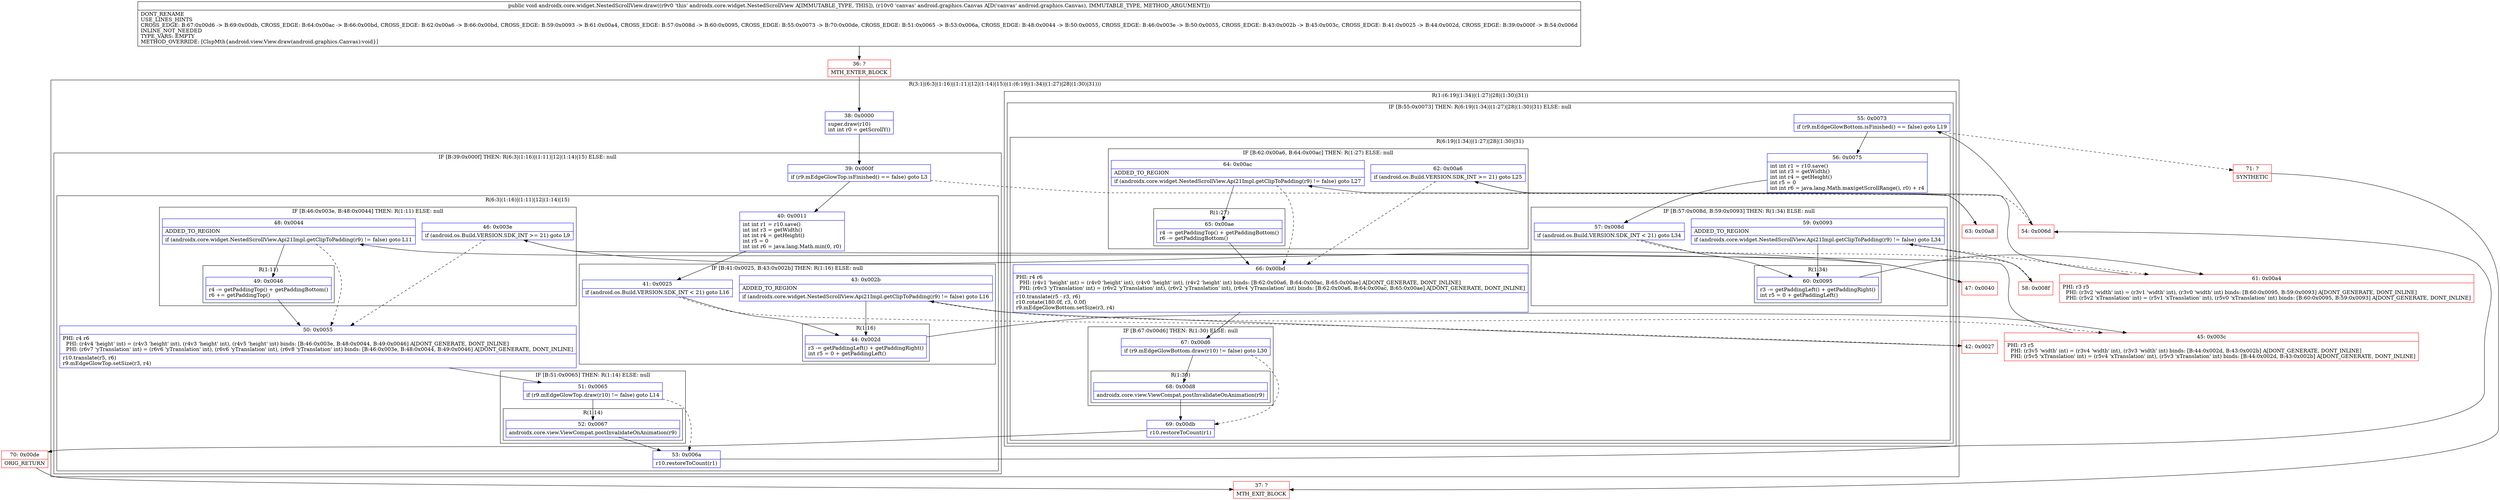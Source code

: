 digraph "CFG forandroidx.core.widget.NestedScrollView.draw(Landroid\/graphics\/Canvas;)V" {
subgraph cluster_Region_2086689680 {
label = "R(3:1|(6:3|(1:16)|(1:11)|12|(1:14)|15)|(1:(6:19|(1:34)|(1:27)|28|(1:30)|31)))";
node [shape=record,color=blue];
Node_38 [shape=record,label="{38\:\ 0x0000|super.draw(r10)\lint int r0 = getScrollY()\l}"];
subgraph cluster_IfRegion_1713179454 {
label = "IF [B:39:0x000f] THEN: R(6:3|(1:16)|(1:11)|12|(1:14)|15) ELSE: null";
node [shape=record,color=blue];
Node_39 [shape=record,label="{39\:\ 0x000f|if (r9.mEdgeGlowTop.isFinished() == false) goto L3\l}"];
subgraph cluster_Region_1038914471 {
label = "R(6:3|(1:16)|(1:11)|12|(1:14)|15)";
node [shape=record,color=blue];
Node_40 [shape=record,label="{40\:\ 0x0011|int int r1 = r10.save()\lint int r3 = getWidth()\lint int r4 = getHeight()\lint r5 = 0\lint int r6 = java.lang.Math.min(0, r0)\l}"];
subgraph cluster_IfRegion_191716508 {
label = "IF [B:41:0x0025, B:43:0x002b] THEN: R(1:16) ELSE: null";
node [shape=record,color=blue];
Node_41 [shape=record,label="{41\:\ 0x0025|if (android.os.Build.VERSION.SDK_INT \< 21) goto L16\l}"];
Node_43 [shape=record,label="{43\:\ 0x002b|ADDED_TO_REGION\l|if (androidx.core.widget.NestedScrollView.Api21Impl.getClipToPadding(r9) != false) goto L16\l}"];
subgraph cluster_Region_579260911 {
label = "R(1:16)";
node [shape=record,color=blue];
Node_44 [shape=record,label="{44\:\ 0x002d|r3 \-= getPaddingLeft() + getPaddingRight()\lint r5 = 0 + getPaddingLeft()\l}"];
}
}
subgraph cluster_IfRegion_267447099 {
label = "IF [B:46:0x003e, B:48:0x0044] THEN: R(1:11) ELSE: null";
node [shape=record,color=blue];
Node_46 [shape=record,label="{46\:\ 0x003e|if (android.os.Build.VERSION.SDK_INT \>= 21) goto L9\l}"];
Node_48 [shape=record,label="{48\:\ 0x0044|ADDED_TO_REGION\l|if (androidx.core.widget.NestedScrollView.Api21Impl.getClipToPadding(r9) != false) goto L11\l}"];
subgraph cluster_Region_787386718 {
label = "R(1:11)";
node [shape=record,color=blue];
Node_49 [shape=record,label="{49\:\ 0x0046|r4 \-= getPaddingTop() + getPaddingBottom()\lr6 += getPaddingTop()\l}"];
}
}
Node_50 [shape=record,label="{50\:\ 0x0055|PHI: r4 r6 \l  PHI: (r4v4 'height' int) = (r4v3 'height' int), (r4v3 'height' int), (r4v5 'height' int) binds: [B:46:0x003e, B:48:0x0044, B:49:0x0046] A[DONT_GENERATE, DONT_INLINE]\l  PHI: (r6v7 'yTranslation' int) = (r6v6 'yTranslation' int), (r6v6 'yTranslation' int), (r6v8 'yTranslation' int) binds: [B:46:0x003e, B:48:0x0044, B:49:0x0046] A[DONT_GENERATE, DONT_INLINE]\l|r10.translate(r5, r6)\lr9.mEdgeGlowTop.setSize(r3, r4)\l}"];
subgraph cluster_IfRegion_58860462 {
label = "IF [B:51:0x0065] THEN: R(1:14) ELSE: null";
node [shape=record,color=blue];
Node_51 [shape=record,label="{51\:\ 0x0065|if (r9.mEdgeGlowTop.draw(r10) != false) goto L14\l}"];
subgraph cluster_Region_222858267 {
label = "R(1:14)";
node [shape=record,color=blue];
Node_52 [shape=record,label="{52\:\ 0x0067|androidx.core.view.ViewCompat.postInvalidateOnAnimation(r9)\l}"];
}
}
Node_53 [shape=record,label="{53\:\ 0x006a|r10.restoreToCount(r1)\l}"];
}
}
subgraph cluster_Region_1814083730 {
label = "R(1:(6:19|(1:34)|(1:27)|28|(1:30)|31))";
node [shape=record,color=blue];
subgraph cluster_IfRegion_1686191902 {
label = "IF [B:55:0x0073] THEN: R(6:19|(1:34)|(1:27)|28|(1:30)|31) ELSE: null";
node [shape=record,color=blue];
Node_55 [shape=record,label="{55\:\ 0x0073|if (r9.mEdgeGlowBottom.isFinished() == false) goto L19\l}"];
subgraph cluster_Region_967223361 {
label = "R(6:19|(1:34)|(1:27)|28|(1:30)|31)";
node [shape=record,color=blue];
Node_56 [shape=record,label="{56\:\ 0x0075|int int r1 = r10.save()\lint int r3 = getWidth()\lint int r4 = getHeight()\lint r5 = 0\lint int r6 = java.lang.Math.max(getScrollRange(), r0) + r4\l}"];
subgraph cluster_IfRegion_1988947827 {
label = "IF [B:57:0x008d, B:59:0x0093] THEN: R(1:34) ELSE: null";
node [shape=record,color=blue];
Node_57 [shape=record,label="{57\:\ 0x008d|if (android.os.Build.VERSION.SDK_INT \< 21) goto L34\l}"];
Node_59 [shape=record,label="{59\:\ 0x0093|ADDED_TO_REGION\l|if (androidx.core.widget.NestedScrollView.Api21Impl.getClipToPadding(r9) != false) goto L34\l}"];
subgraph cluster_Region_99378032 {
label = "R(1:34)";
node [shape=record,color=blue];
Node_60 [shape=record,label="{60\:\ 0x0095|r3 \-= getPaddingLeft() + getPaddingRight()\lint r5 = 0 + getPaddingLeft()\l}"];
}
}
subgraph cluster_IfRegion_1072537069 {
label = "IF [B:62:0x00a6, B:64:0x00ac] THEN: R(1:27) ELSE: null";
node [shape=record,color=blue];
Node_62 [shape=record,label="{62\:\ 0x00a6|if (android.os.Build.VERSION.SDK_INT \>= 21) goto L25\l}"];
Node_64 [shape=record,label="{64\:\ 0x00ac|ADDED_TO_REGION\l|if (androidx.core.widget.NestedScrollView.Api21Impl.getClipToPadding(r9) != false) goto L27\l}"];
subgraph cluster_Region_2066617478 {
label = "R(1:27)";
node [shape=record,color=blue];
Node_65 [shape=record,label="{65\:\ 0x00ae|r4 \-= getPaddingTop() + getPaddingBottom()\lr6 \-= getPaddingBottom()\l}"];
}
}
Node_66 [shape=record,label="{66\:\ 0x00bd|PHI: r4 r6 \l  PHI: (r4v1 'height' int) = (r4v0 'height' int), (r4v0 'height' int), (r4v2 'height' int) binds: [B:62:0x00a6, B:64:0x00ac, B:65:0x00ae] A[DONT_GENERATE, DONT_INLINE]\l  PHI: (r6v3 'yTranslation' int) = (r6v2 'yTranslation' int), (r6v2 'yTranslation' int), (r6v4 'yTranslation' int) binds: [B:62:0x00a6, B:64:0x00ac, B:65:0x00ae] A[DONT_GENERATE, DONT_INLINE]\l|r10.translate(r5 \- r3, r6)\lr10.rotate(180.0f, r3, 0.0f)\lr9.mEdgeGlowBottom.setSize(r3, r4)\l}"];
subgraph cluster_IfRegion_1457542826 {
label = "IF [B:67:0x00d6] THEN: R(1:30) ELSE: null";
node [shape=record,color=blue];
Node_67 [shape=record,label="{67\:\ 0x00d6|if (r9.mEdgeGlowBottom.draw(r10) != false) goto L30\l}"];
subgraph cluster_Region_997522087 {
label = "R(1:30)";
node [shape=record,color=blue];
Node_68 [shape=record,label="{68\:\ 0x00d8|androidx.core.view.ViewCompat.postInvalidateOnAnimation(r9)\l}"];
}
}
Node_69 [shape=record,label="{69\:\ 0x00db|r10.restoreToCount(r1)\l}"];
}
}
}
}
Node_36 [shape=record,color=red,label="{36\:\ ?|MTH_ENTER_BLOCK\l}"];
Node_42 [shape=record,color=red,label="{42\:\ 0x0027}"];
Node_45 [shape=record,color=red,label="{45\:\ 0x003c|PHI: r3 r5 \l  PHI: (r3v5 'width' int) = (r3v4 'width' int), (r3v3 'width' int) binds: [B:44:0x002d, B:43:0x002b] A[DONT_GENERATE, DONT_INLINE]\l  PHI: (r5v5 'xTranslation' int) = (r5v4 'xTranslation' int), (r5v3 'xTranslation' int) binds: [B:44:0x002d, B:43:0x002b] A[DONT_GENERATE, DONT_INLINE]\l}"];
Node_47 [shape=record,color=red,label="{47\:\ 0x0040}"];
Node_54 [shape=record,color=red,label="{54\:\ 0x006d}"];
Node_58 [shape=record,color=red,label="{58\:\ 0x008f}"];
Node_61 [shape=record,color=red,label="{61\:\ 0x00a4|PHI: r3 r5 \l  PHI: (r3v2 'width' int) = (r3v1 'width' int), (r3v0 'width' int) binds: [B:60:0x0095, B:59:0x0093] A[DONT_GENERATE, DONT_INLINE]\l  PHI: (r5v2 'xTranslation' int) = (r5v1 'xTranslation' int), (r5v0 'xTranslation' int) binds: [B:60:0x0095, B:59:0x0093] A[DONT_GENERATE, DONT_INLINE]\l}"];
Node_63 [shape=record,color=red,label="{63\:\ 0x00a8}"];
Node_70 [shape=record,color=red,label="{70\:\ 0x00de|ORIG_RETURN\l}"];
Node_37 [shape=record,color=red,label="{37\:\ ?|MTH_EXIT_BLOCK\l}"];
Node_71 [shape=record,color=red,label="{71\:\ ?|SYNTHETIC\l}"];
MethodNode[shape=record,label="{public void androidx.core.widget.NestedScrollView.draw((r9v0 'this' androidx.core.widget.NestedScrollView A[IMMUTABLE_TYPE, THIS]), (r10v0 'canvas' android.graphics.Canvas A[D('canvas' android.graphics.Canvas), IMMUTABLE_TYPE, METHOD_ARGUMENT]))  | DONT_RENAME\lUSE_LINES_HINTS\lCROSS_EDGE: B:67:0x00d6 \-\> B:69:0x00db, CROSS_EDGE: B:64:0x00ac \-\> B:66:0x00bd, CROSS_EDGE: B:62:0x00a6 \-\> B:66:0x00bd, CROSS_EDGE: B:59:0x0093 \-\> B:61:0x00a4, CROSS_EDGE: B:57:0x008d \-\> B:60:0x0095, CROSS_EDGE: B:55:0x0073 \-\> B:70:0x00de, CROSS_EDGE: B:51:0x0065 \-\> B:53:0x006a, CROSS_EDGE: B:48:0x0044 \-\> B:50:0x0055, CROSS_EDGE: B:46:0x003e \-\> B:50:0x0055, CROSS_EDGE: B:43:0x002b \-\> B:45:0x003c, CROSS_EDGE: B:41:0x0025 \-\> B:44:0x002d, CROSS_EDGE: B:39:0x000f \-\> B:54:0x006d\lINLINE_NOT_NEEDED\lTYPE_VARS: EMPTY\lMETHOD_OVERRIDE: [ClspMth\{android.view.View.draw(android.graphics.Canvas):void\}]\l}"];
MethodNode -> Node_36;Node_38 -> Node_39;
Node_39 -> Node_40;
Node_39 -> Node_54[style=dashed];
Node_40 -> Node_41;
Node_41 -> Node_42[style=dashed];
Node_41 -> Node_44;
Node_43 -> Node_44;
Node_43 -> Node_45[style=dashed];
Node_44 -> Node_45;
Node_46 -> Node_47;
Node_46 -> Node_50[style=dashed];
Node_48 -> Node_49;
Node_48 -> Node_50[style=dashed];
Node_49 -> Node_50;
Node_50 -> Node_51;
Node_51 -> Node_52;
Node_51 -> Node_53[style=dashed];
Node_52 -> Node_53;
Node_53 -> Node_54;
Node_55 -> Node_56;
Node_55 -> Node_71[style=dashed];
Node_56 -> Node_57;
Node_57 -> Node_58[style=dashed];
Node_57 -> Node_60;
Node_59 -> Node_60;
Node_59 -> Node_61[style=dashed];
Node_60 -> Node_61;
Node_62 -> Node_63;
Node_62 -> Node_66[style=dashed];
Node_64 -> Node_65;
Node_64 -> Node_66[style=dashed];
Node_65 -> Node_66;
Node_66 -> Node_67;
Node_67 -> Node_68;
Node_67 -> Node_69[style=dashed];
Node_68 -> Node_69;
Node_69 -> Node_70;
Node_36 -> Node_38;
Node_42 -> Node_43;
Node_45 -> Node_46;
Node_47 -> Node_48;
Node_54 -> Node_55;
Node_58 -> Node_59;
Node_61 -> Node_62;
Node_63 -> Node_64;
Node_70 -> Node_37;
Node_71 -> Node_37;
}


